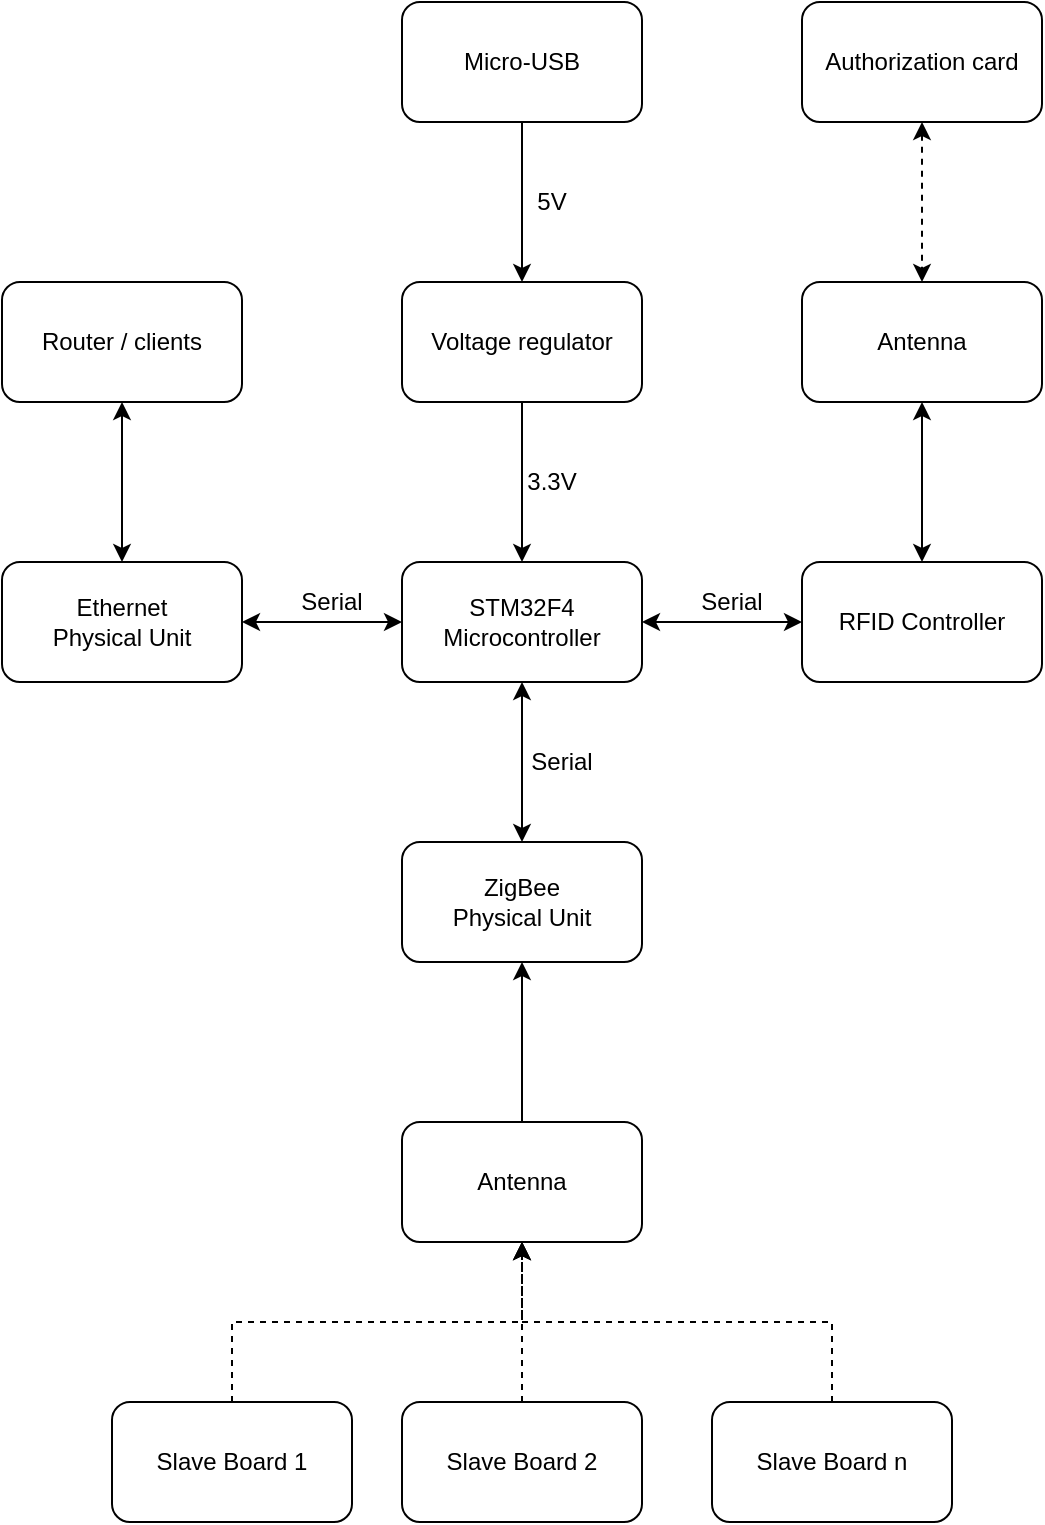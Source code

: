 <mxfile version="13.8.8" type="device"><diagram id="vYZbt9AGKk-_98zTFXER" name="Page-1"><mxGraphModel dx="1422" dy="779" grid="1" gridSize="10" guides="1" tooltips="1" connect="1" arrows="1" fold="1" page="1" pageScale="1" pageWidth="850" pageHeight="1100" math="0" shadow="0"><root><mxCell id="0"/><mxCell id="1" parent="0"/><mxCell id="iXmjTSM1UD7l-kESDY9W-1" value="" style="edgeStyle=orthogonalEdgeStyle;rounded=0;orthogonalLoop=1;jettySize=auto;html=1;" edge="1" parent="1" source="iXmjTSM1UD7l-kESDY9W-2" target="iXmjTSM1UD7l-kESDY9W-4"><mxGeometry relative="1" as="geometry"/></mxCell><mxCell id="iXmjTSM1UD7l-kESDY9W-2" value="Micro-USB" style="rounded=1;whiteSpace=wrap;html=1;" vertex="1" parent="1"><mxGeometry x="375" y="50" width="120" height="60" as="geometry"/></mxCell><mxCell id="iXmjTSM1UD7l-kESDY9W-3" value="" style="edgeStyle=orthogonalEdgeStyle;rounded=0;orthogonalLoop=1;jettySize=auto;html=1;" edge="1" parent="1" source="iXmjTSM1UD7l-kESDY9W-4" target="iXmjTSM1UD7l-kESDY9W-8"><mxGeometry relative="1" as="geometry"/></mxCell><mxCell id="iXmjTSM1UD7l-kESDY9W-4" value="Voltage regulator" style="whiteSpace=wrap;html=1;rounded=1;" vertex="1" parent="1"><mxGeometry x="375" y="190" width="120" height="60" as="geometry"/></mxCell><mxCell id="iXmjTSM1UD7l-kESDY9W-7" value="" style="edgeStyle=orthogonalEdgeStyle;rounded=0;orthogonalLoop=1;jettySize=auto;html=1;startArrow=classic;startFill=1;" edge="1" parent="1" source="iXmjTSM1UD7l-kESDY9W-8" target="iXmjTSM1UD7l-kESDY9W-15"><mxGeometry relative="1" as="geometry"/></mxCell><mxCell id="iXmjTSM1UD7l-kESDY9W-28" value="" style="edgeStyle=orthogonalEdgeStyle;rounded=0;orthogonalLoop=1;jettySize=auto;html=1;startArrow=classic;startFill=1;" edge="1" parent="1" source="iXmjTSM1UD7l-kESDY9W-8" target="iXmjTSM1UD7l-kESDY9W-27"><mxGeometry relative="1" as="geometry"/></mxCell><mxCell id="iXmjTSM1UD7l-kESDY9W-35" value="" style="edgeStyle=orthogonalEdgeStyle;rounded=0;orthogonalLoop=1;jettySize=auto;html=1;startArrow=classic;startFill=1;" edge="1" parent="1" source="iXmjTSM1UD7l-kESDY9W-8" target="iXmjTSM1UD7l-kESDY9W-34"><mxGeometry relative="1" as="geometry"/></mxCell><mxCell id="iXmjTSM1UD7l-kESDY9W-8" value="&lt;div&gt;STM32F4&lt;/div&gt;&lt;div&gt;Microcontroller&lt;br&gt;&lt;/div&gt;" style="whiteSpace=wrap;html=1;rounded=1;" vertex="1" parent="1"><mxGeometry x="375" y="330" width="120" height="60" as="geometry"/></mxCell><mxCell id="iXmjTSM1UD7l-kESDY9W-11" value="5V" style="text;html=1;strokeColor=none;fillColor=none;align=center;verticalAlign=middle;whiteSpace=wrap;rounded=0;" vertex="1" parent="1"><mxGeometry x="430" y="140" width="40" height="20" as="geometry"/></mxCell><mxCell id="iXmjTSM1UD7l-kESDY9W-12" value="&lt;div&gt;3.3V&lt;/div&gt;" style="text;html=1;strokeColor=none;fillColor=none;align=center;verticalAlign=middle;whiteSpace=wrap;rounded=0;" vertex="1" parent="1"><mxGeometry x="430" y="280" width="40" height="20" as="geometry"/></mxCell><mxCell id="iXmjTSM1UD7l-kESDY9W-15" value="&lt;div&gt;ZigBee&lt;/div&gt;&lt;div&gt;Physical Unit&lt;br&gt;&lt;/div&gt;" style="whiteSpace=wrap;html=1;rounded=1;" vertex="1" parent="1"><mxGeometry x="375" y="470" width="120" height="60" as="geometry"/></mxCell><mxCell id="iXmjTSM1UD7l-kESDY9W-21" style="edgeStyle=orthogonalEdgeStyle;rounded=0;orthogonalLoop=1;jettySize=auto;html=1;exitX=0.5;exitY=0;exitDx=0;exitDy=0;entryX=0.5;entryY=1;entryDx=0;entryDy=0;startArrow=none;startFill=0;" edge="1" parent="1" source="iXmjTSM1UD7l-kESDY9W-17" target="iXmjTSM1UD7l-kESDY9W-15"><mxGeometry relative="1" as="geometry"/></mxCell><mxCell id="iXmjTSM1UD7l-kESDY9W-17" value="Antenna" style="whiteSpace=wrap;html=1;rounded=1;" vertex="1" parent="1"><mxGeometry x="375" y="610" width="120" height="60" as="geometry"/></mxCell><mxCell id="iXmjTSM1UD7l-kESDY9W-18" value="&lt;div&gt;Serial&lt;/div&gt;" style="text;html=1;strokeColor=none;fillColor=none;align=center;verticalAlign=middle;whiteSpace=wrap;rounded=0;" vertex="1" parent="1"><mxGeometry x="435" y="420" width="40" height="20" as="geometry"/></mxCell><mxCell id="iXmjTSM1UD7l-kESDY9W-22" style="edgeStyle=orthogonalEdgeStyle;rounded=0;orthogonalLoop=1;jettySize=auto;html=1;exitX=0.5;exitY=0;exitDx=0;exitDy=0;entryX=0.5;entryY=1;entryDx=0;entryDy=0;dashed=1;startArrow=none;startFill=0;" edge="1" parent="1" source="iXmjTSM1UD7l-kESDY9W-19" target="iXmjTSM1UD7l-kESDY9W-17"><mxGeometry relative="1" as="geometry"/></mxCell><mxCell id="iXmjTSM1UD7l-kESDY9W-19" value="Slave Board 1" style="whiteSpace=wrap;html=1;rounded=1;" vertex="1" parent="1"><mxGeometry x="230" y="750" width="120" height="60" as="geometry"/></mxCell><mxCell id="iXmjTSM1UD7l-kESDY9W-25" style="edgeStyle=orthogonalEdgeStyle;rounded=0;orthogonalLoop=1;jettySize=auto;html=1;exitX=0.5;exitY=0;exitDx=0;exitDy=0;entryX=0.5;entryY=1;entryDx=0;entryDy=0;dashed=1;startArrow=none;startFill=0;" edge="1" parent="1" source="iXmjTSM1UD7l-kESDY9W-23" target="iXmjTSM1UD7l-kESDY9W-17"><mxGeometry relative="1" as="geometry"/></mxCell><mxCell id="iXmjTSM1UD7l-kESDY9W-23" value="Slave Board 2" style="whiteSpace=wrap;html=1;rounded=1;" vertex="1" parent="1"><mxGeometry x="375" y="750" width="120" height="60" as="geometry"/></mxCell><mxCell id="iXmjTSM1UD7l-kESDY9W-26" style="edgeStyle=orthogonalEdgeStyle;rounded=0;orthogonalLoop=1;jettySize=auto;html=1;exitX=0.5;exitY=0;exitDx=0;exitDy=0;entryX=0.5;entryY=1;entryDx=0;entryDy=0;dashed=1;startArrow=none;startFill=0;" edge="1" parent="1" source="iXmjTSM1UD7l-kESDY9W-24" target="iXmjTSM1UD7l-kESDY9W-17"><mxGeometry relative="1" as="geometry"/></mxCell><mxCell id="iXmjTSM1UD7l-kESDY9W-24" value="Slave Board n" style="whiteSpace=wrap;html=1;rounded=1;" vertex="1" parent="1"><mxGeometry x="530" y="750" width="120" height="60" as="geometry"/></mxCell><mxCell id="iXmjTSM1UD7l-kESDY9W-30" value="" style="edgeStyle=orthogonalEdgeStyle;rounded=0;orthogonalLoop=1;jettySize=auto;html=1;startArrow=classic;startFill=1;" edge="1" parent="1" source="iXmjTSM1UD7l-kESDY9W-27" target="iXmjTSM1UD7l-kESDY9W-29"><mxGeometry relative="1" as="geometry"/></mxCell><mxCell id="iXmjTSM1UD7l-kESDY9W-27" value="RFID Controller" style="whiteSpace=wrap;html=1;rounded=1;" vertex="1" parent="1"><mxGeometry x="575" y="330" width="120" height="60" as="geometry"/></mxCell><mxCell id="iXmjTSM1UD7l-kESDY9W-29" value="Antenna" style="whiteSpace=wrap;html=1;rounded=1;" vertex="1" parent="1"><mxGeometry x="575" y="190" width="120" height="60" as="geometry"/></mxCell><mxCell id="iXmjTSM1UD7l-kESDY9W-33" style="edgeStyle=orthogonalEdgeStyle;rounded=0;orthogonalLoop=1;jettySize=auto;html=1;exitX=0.5;exitY=1;exitDx=0;exitDy=0;entryX=0.5;entryY=0;entryDx=0;entryDy=0;startArrow=classic;startFill=1;dashed=1;" edge="1" parent="1" source="iXmjTSM1UD7l-kESDY9W-31" target="iXmjTSM1UD7l-kESDY9W-29"><mxGeometry relative="1" as="geometry"/></mxCell><mxCell id="iXmjTSM1UD7l-kESDY9W-31" value="Authorization card" style="whiteSpace=wrap;html=1;rounded=1;" vertex="1" parent="1"><mxGeometry x="575" y="50" width="120" height="60" as="geometry"/></mxCell><mxCell id="iXmjTSM1UD7l-kESDY9W-37" value="" style="edgeStyle=orthogonalEdgeStyle;rounded=0;orthogonalLoop=1;jettySize=auto;html=1;startArrow=classic;startFill=1;" edge="1" parent="1" source="iXmjTSM1UD7l-kESDY9W-34" target="iXmjTSM1UD7l-kESDY9W-36"><mxGeometry relative="1" as="geometry"/></mxCell><mxCell id="iXmjTSM1UD7l-kESDY9W-34" value="&lt;div&gt;Ethernet&lt;/div&gt;&lt;div&gt;Physical Unit&lt;br&gt;&lt;/div&gt;" style="whiteSpace=wrap;html=1;rounded=1;" vertex="1" parent="1"><mxGeometry x="175" y="330" width="120" height="60" as="geometry"/></mxCell><mxCell id="iXmjTSM1UD7l-kESDY9W-36" value="Router / clients" style="whiteSpace=wrap;html=1;rounded=1;" vertex="1" parent="1"><mxGeometry x="175" y="190" width="120" height="60" as="geometry"/></mxCell><mxCell id="iXmjTSM1UD7l-kESDY9W-38" value="Serial" style="text;html=1;strokeColor=none;fillColor=none;align=center;verticalAlign=middle;whiteSpace=wrap;rounded=0;" vertex="1" parent="1"><mxGeometry x="520" y="340" width="40" height="20" as="geometry"/></mxCell><mxCell id="iXmjTSM1UD7l-kESDY9W-39" value="Serial" style="text;html=1;strokeColor=none;fillColor=none;align=center;verticalAlign=middle;whiteSpace=wrap;rounded=0;" vertex="1" parent="1"><mxGeometry x="320" y="340" width="40" height="20" as="geometry"/></mxCell></root></mxGraphModel></diagram></mxfile>